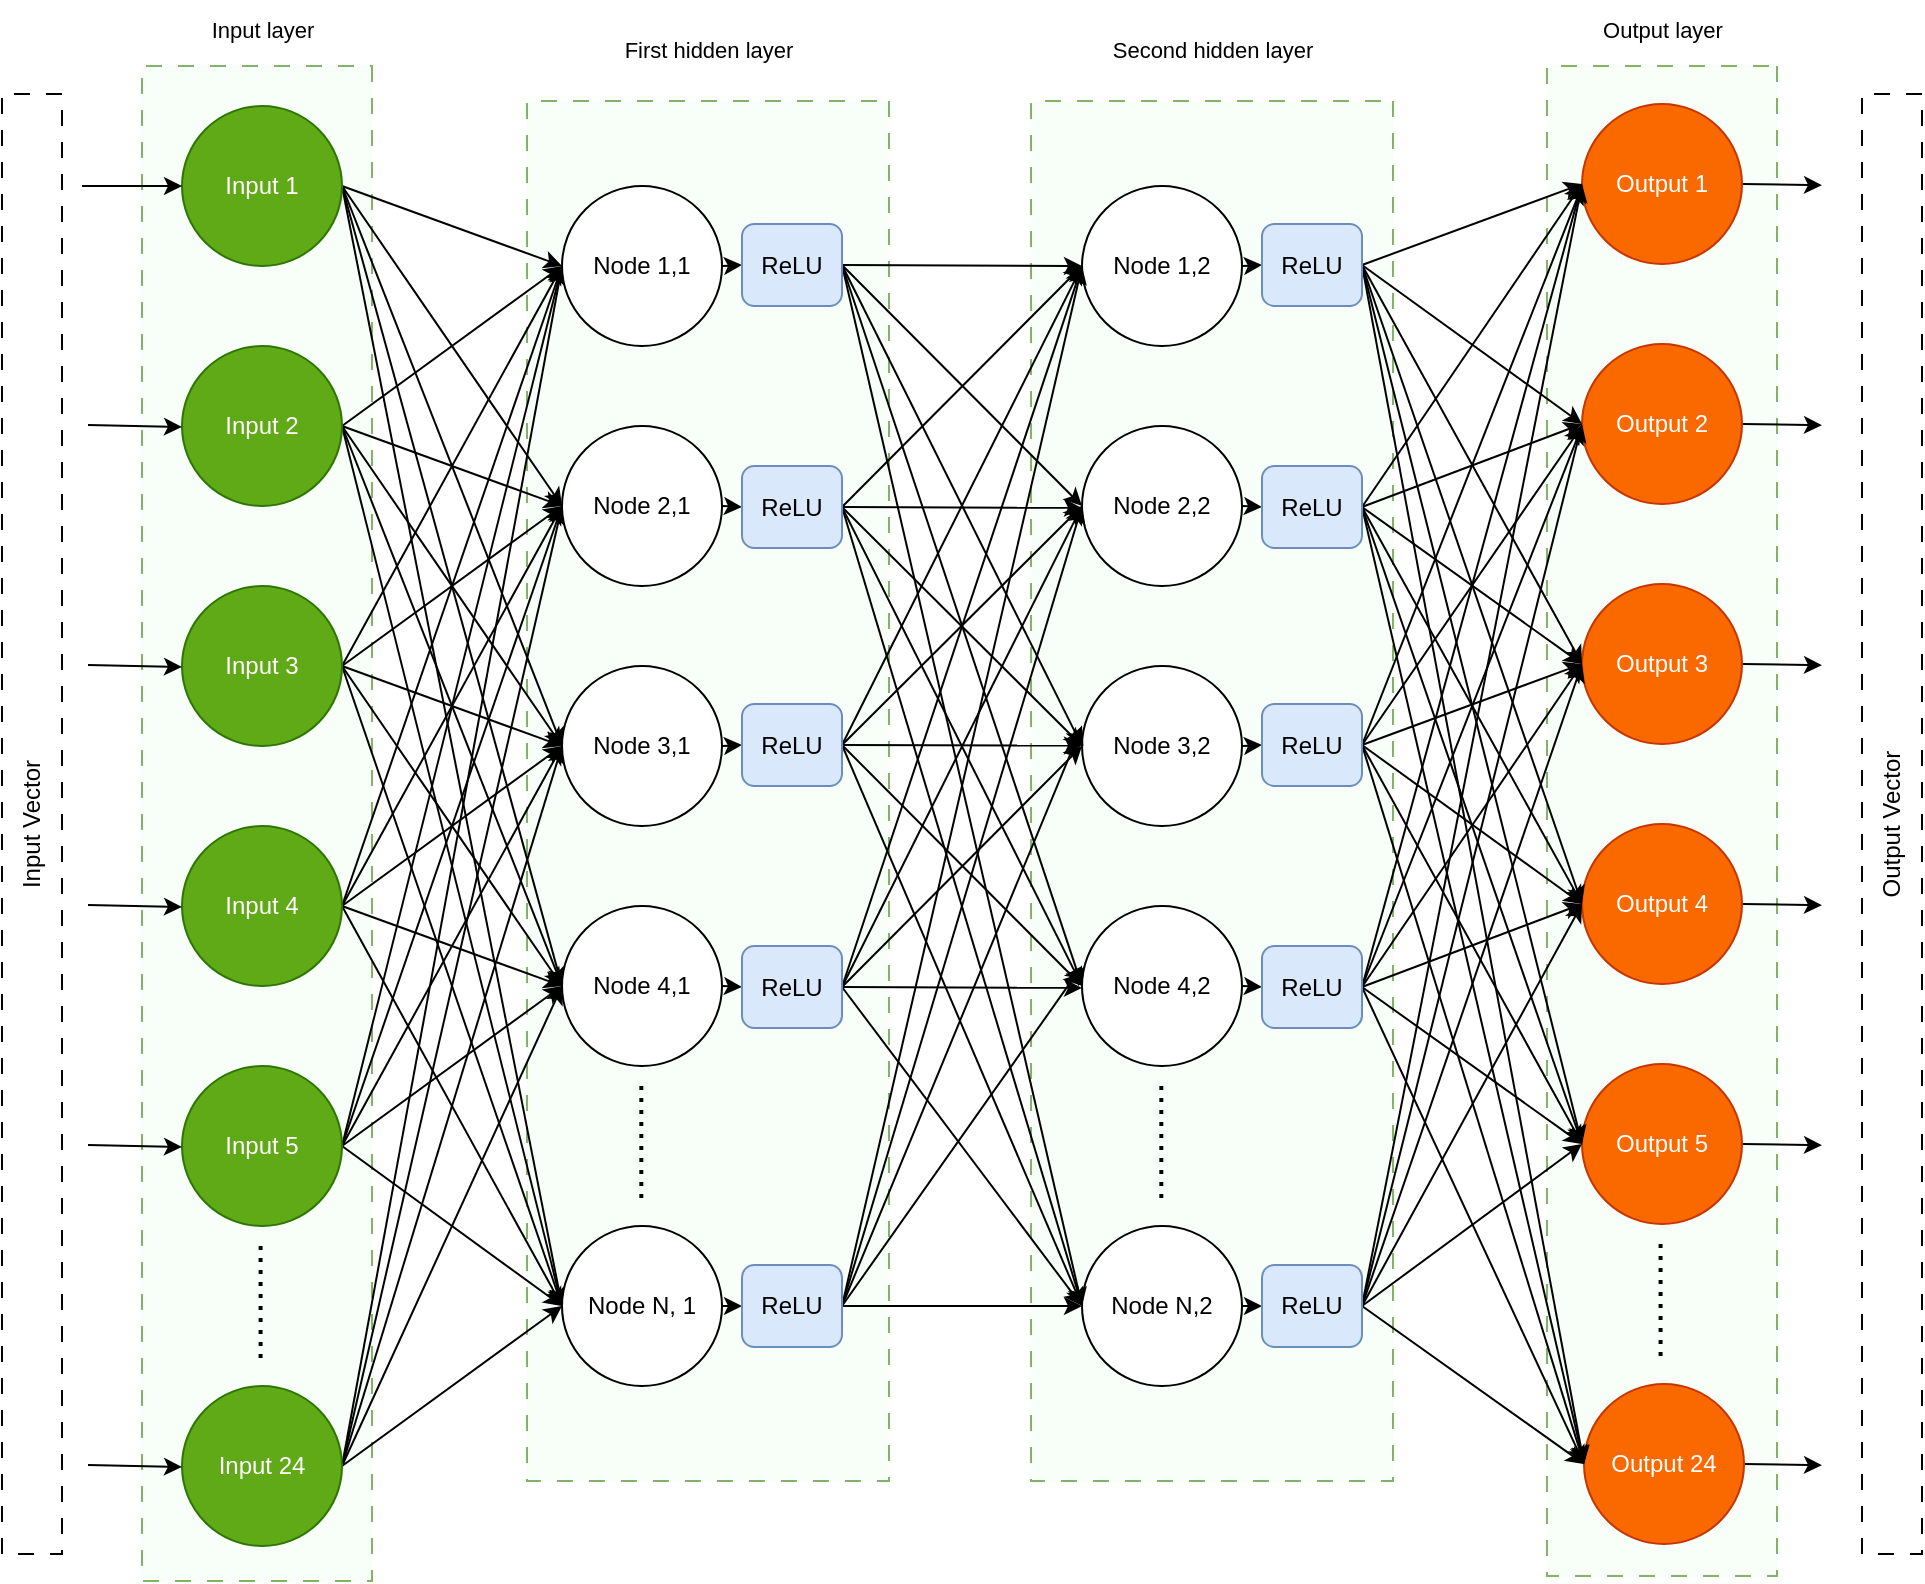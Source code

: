 <mxfile version="21.7.1" type="github">
  <diagram name="Page-1" id="8gMFKK3R2ZeON6QerMfF">
    <mxGraphModel dx="1363" dy="889" grid="1" gridSize="10" guides="1" tooltips="1" connect="1" arrows="1" fold="1" page="1" pageScale="1" pageWidth="1169" pageHeight="827" math="0" shadow="0">
      <root>
        <mxCell id="0" />
        <mxCell id="1" parent="0" />
        <mxCell id="Y37QOwQagnLtJvrXMR6S-9" value="" style="rounded=0;whiteSpace=wrap;html=1;fontFamily=Helvetica;fontSize=11;rotation=90;fillColor=#F7FFF8;strokeColor=#82b366;dashed=1;dashPattern=8 8;" vertex="1" parent="1">
          <mxGeometry x="58" y="323" width="690" height="181" as="geometry" />
        </mxCell>
        <mxCell id="Y37QOwQagnLtJvrXMR6S-3" value="" style="rounded=0;whiteSpace=wrap;html=1;fontFamily=Helvetica;fontSize=11;rotation=90;fillColor=#F7FFF8;strokeColor=#82b366;dashed=1;dashPattern=8 8;" vertex="1" parent="1">
          <mxGeometry x="310" y="323" width="690" height="181" as="geometry" />
        </mxCell>
        <mxCell id="Y37QOwQagnLtJvrXMR6S-4" value="" style="rounded=0;whiteSpace=wrap;html=1;fontFamily=Helvetica;fontSize=11;rotation=90;fillColor=#F7FFF8;strokeColor=#82b366;dashed=1;dashPattern=8 8;" vertex="1" parent="1">
          <mxGeometry x="502.5" y="371" width="755" height="115" as="geometry" />
        </mxCell>
        <mxCell id="Y37QOwQagnLtJvrXMR6S-1" value="" style="rounded=0;whiteSpace=wrap;html=1;fontFamily=Helvetica;fontSize=11;rotation=90;fillColor=#F7FFF8;strokeColor=#82b366;dashed=1;dashPattern=8 8;" vertex="1" parent="1">
          <mxGeometry x="-201.25" y="372.25" width="757.5" height="115" as="geometry" />
        </mxCell>
        <mxCell id="MKaenRL1xMwM7ThxQxj5-61" style="rounded=0;orthogonalLoop=1;jettySize=auto;html=1;exitX=1;exitY=0.5;exitDx=0;exitDy=0;entryX=0;entryY=0.5;entryDx=0;entryDy=0;" parent="1" source="MKaenRL1xMwM7ThxQxj5-1" target="MKaenRL1xMwM7ThxQxj5-19" edge="1">
          <mxGeometry relative="1" as="geometry" />
        </mxCell>
        <mxCell id="MKaenRL1xMwM7ThxQxj5-63" style="rounded=0;orthogonalLoop=1;jettySize=auto;html=1;exitX=1;exitY=0.5;exitDx=0;exitDy=0;entryX=0;entryY=0.5;entryDx=0;entryDy=0;" parent="1" source="MKaenRL1xMwM7ThxQxj5-1" target="MKaenRL1xMwM7ThxQxj5-20" edge="1">
          <mxGeometry relative="1" as="geometry" />
        </mxCell>
        <mxCell id="MKaenRL1xMwM7ThxQxj5-64" style="rounded=0;orthogonalLoop=1;jettySize=auto;html=1;exitX=1;exitY=0.5;exitDx=0;exitDy=0;entryX=0;entryY=0.5;entryDx=0;entryDy=0;" parent="1" source="MKaenRL1xMwM7ThxQxj5-1" target="MKaenRL1xMwM7ThxQxj5-21" edge="1">
          <mxGeometry relative="1" as="geometry" />
        </mxCell>
        <mxCell id="MKaenRL1xMwM7ThxQxj5-65" style="edgeStyle=none;shape=connector;rounded=0;orthogonalLoop=1;jettySize=auto;html=1;exitX=1;exitY=0.5;exitDx=0;exitDy=0;entryX=0;entryY=0.5;entryDx=0;entryDy=0;labelBackgroundColor=default;strokeColor=default;fontFamily=Helvetica;fontSize=11;fontColor=default;endArrow=classic;" parent="1" source="MKaenRL1xMwM7ThxQxj5-1" target="MKaenRL1xMwM7ThxQxj5-22" edge="1">
          <mxGeometry relative="1" as="geometry" />
        </mxCell>
        <mxCell id="MKaenRL1xMwM7ThxQxj5-66" style="edgeStyle=none;shape=connector;rounded=0;orthogonalLoop=1;jettySize=auto;html=1;exitX=1;exitY=0.5;exitDx=0;exitDy=0;entryX=0;entryY=0.5;entryDx=0;entryDy=0;labelBackgroundColor=default;strokeColor=default;fontFamily=Helvetica;fontSize=11;fontColor=default;endArrow=classic;" parent="1" source="MKaenRL1xMwM7ThxQxj5-1" target="MKaenRL1xMwM7ThxQxj5-23" edge="1">
          <mxGeometry relative="1" as="geometry" />
        </mxCell>
        <mxCell id="MKaenRL1xMwM7ThxQxj5-1" value="Input 1" style="ellipse;whiteSpace=wrap;html=1;aspect=fixed;fillColor=#60a917;strokeColor=#2D7600;fontColor=#ffffff;" parent="1" vertex="1">
          <mxGeometry x="140" y="71" width="80" height="80" as="geometry" />
        </mxCell>
        <mxCell id="MKaenRL1xMwM7ThxQxj5-67" style="edgeStyle=none;shape=connector;rounded=0;orthogonalLoop=1;jettySize=auto;html=1;exitX=1;exitY=0.5;exitDx=0;exitDy=0;entryX=0;entryY=0.5;entryDx=0;entryDy=0;labelBackgroundColor=default;strokeColor=default;fontFamily=Helvetica;fontSize=11;fontColor=default;endArrow=classic;" parent="1" source="MKaenRL1xMwM7ThxQxj5-2" target="MKaenRL1xMwM7ThxQxj5-19" edge="1">
          <mxGeometry relative="1" as="geometry" />
        </mxCell>
        <mxCell id="MKaenRL1xMwM7ThxQxj5-68" style="edgeStyle=none;shape=connector;rounded=0;orthogonalLoop=1;jettySize=auto;html=1;exitX=1;exitY=0.5;exitDx=0;exitDy=0;entryX=0;entryY=0.5;entryDx=0;entryDy=0;labelBackgroundColor=default;strokeColor=default;fontFamily=Helvetica;fontSize=11;fontColor=default;endArrow=classic;" parent="1" source="MKaenRL1xMwM7ThxQxj5-2" target="MKaenRL1xMwM7ThxQxj5-20" edge="1">
          <mxGeometry relative="1" as="geometry" />
        </mxCell>
        <mxCell id="MKaenRL1xMwM7ThxQxj5-69" style="edgeStyle=none;shape=connector;rounded=0;orthogonalLoop=1;jettySize=auto;html=1;exitX=1;exitY=0.5;exitDx=0;exitDy=0;entryX=0;entryY=0.5;entryDx=0;entryDy=0;labelBackgroundColor=default;strokeColor=default;fontFamily=Helvetica;fontSize=11;fontColor=default;endArrow=classic;" parent="1" source="MKaenRL1xMwM7ThxQxj5-2" target="MKaenRL1xMwM7ThxQxj5-21" edge="1">
          <mxGeometry relative="1" as="geometry" />
        </mxCell>
        <mxCell id="MKaenRL1xMwM7ThxQxj5-70" style="edgeStyle=none;shape=connector;rounded=0;orthogonalLoop=1;jettySize=auto;html=1;exitX=1;exitY=0.5;exitDx=0;exitDy=0;entryX=0;entryY=0.5;entryDx=0;entryDy=0;labelBackgroundColor=default;strokeColor=default;fontFamily=Helvetica;fontSize=11;fontColor=default;endArrow=classic;" parent="1" source="MKaenRL1xMwM7ThxQxj5-2" target="MKaenRL1xMwM7ThxQxj5-22" edge="1">
          <mxGeometry relative="1" as="geometry" />
        </mxCell>
        <mxCell id="MKaenRL1xMwM7ThxQxj5-71" style="edgeStyle=none;shape=connector;rounded=0;orthogonalLoop=1;jettySize=auto;html=1;exitX=1;exitY=0.5;exitDx=0;exitDy=0;entryX=0;entryY=0.5;entryDx=0;entryDy=0;labelBackgroundColor=default;strokeColor=default;fontFamily=Helvetica;fontSize=11;fontColor=default;endArrow=classic;" parent="1" source="MKaenRL1xMwM7ThxQxj5-2" target="MKaenRL1xMwM7ThxQxj5-23" edge="1">
          <mxGeometry relative="1" as="geometry" />
        </mxCell>
        <mxCell id="MKaenRL1xMwM7ThxQxj5-2" value="Input 2" style="ellipse;whiteSpace=wrap;html=1;aspect=fixed;fillColor=#60a917;strokeColor=#2D7600;fontColor=#ffffff;" parent="1" vertex="1">
          <mxGeometry x="140" y="191" width="80" height="80" as="geometry" />
        </mxCell>
        <mxCell id="MKaenRL1xMwM7ThxQxj5-8" style="edgeStyle=orthogonalEdgeStyle;rounded=0;orthogonalLoop=1;jettySize=auto;html=1;endArrow=none;endFill=0;dashed=1;targetPerimeterSpacing=-7;sourcePerimeterSpacing=4;strokeWidth=2;dashPattern=1 2;" parent="1" edge="1">
          <mxGeometry relative="1" as="geometry">
            <mxPoint x="179.29" y="641" as="sourcePoint" />
            <mxPoint x="179.29" y="701" as="targetPoint" />
          </mxGeometry>
        </mxCell>
        <mxCell id="MKaenRL1xMwM7ThxQxj5-72" style="edgeStyle=none;shape=connector;rounded=0;orthogonalLoop=1;jettySize=auto;html=1;exitX=1;exitY=0.5;exitDx=0;exitDy=0;labelBackgroundColor=default;strokeColor=default;fontFamily=Helvetica;fontSize=11;fontColor=default;endArrow=classic;" parent="1" source="MKaenRL1xMwM7ThxQxj5-3" edge="1">
          <mxGeometry relative="1" as="geometry">
            <mxPoint x="330" y="151.0" as="targetPoint" />
          </mxGeometry>
        </mxCell>
        <mxCell id="MKaenRL1xMwM7ThxQxj5-74" style="edgeStyle=none;shape=connector;rounded=0;orthogonalLoop=1;jettySize=auto;html=1;exitX=1;exitY=0.5;exitDx=0;exitDy=0;labelBackgroundColor=default;strokeColor=default;fontFamily=Helvetica;fontSize=11;fontColor=default;endArrow=classic;" parent="1" source="MKaenRL1xMwM7ThxQxj5-3" edge="1">
          <mxGeometry relative="1" as="geometry">
            <mxPoint x="330" y="271" as="targetPoint" />
          </mxGeometry>
        </mxCell>
        <mxCell id="MKaenRL1xMwM7ThxQxj5-75" style="edgeStyle=none;shape=connector;rounded=0;orthogonalLoop=1;jettySize=auto;html=1;exitX=1;exitY=0.5;exitDx=0;exitDy=0;labelBackgroundColor=default;strokeColor=default;fontFamily=Helvetica;fontSize=11;fontColor=default;endArrow=classic;" parent="1" source="MKaenRL1xMwM7ThxQxj5-3" edge="1">
          <mxGeometry relative="1" as="geometry">
            <mxPoint x="330" y="391" as="targetPoint" />
          </mxGeometry>
        </mxCell>
        <mxCell id="MKaenRL1xMwM7ThxQxj5-76" style="edgeStyle=none;shape=connector;rounded=0;orthogonalLoop=1;jettySize=auto;html=1;exitX=1;exitY=0.5;exitDx=0;exitDy=0;entryX=0;entryY=0.5;entryDx=0;entryDy=0;labelBackgroundColor=default;strokeColor=default;fontFamily=Helvetica;fontSize=11;fontColor=default;endArrow=classic;" parent="1" source="MKaenRL1xMwM7ThxQxj5-3" target="MKaenRL1xMwM7ThxQxj5-22" edge="1">
          <mxGeometry relative="1" as="geometry" />
        </mxCell>
        <mxCell id="MKaenRL1xMwM7ThxQxj5-77" style="edgeStyle=none;shape=connector;rounded=0;orthogonalLoop=1;jettySize=auto;html=1;exitX=1;exitY=0.5;exitDx=0;exitDy=0;entryX=0;entryY=0.5;entryDx=0;entryDy=0;labelBackgroundColor=default;strokeColor=default;fontFamily=Helvetica;fontSize=11;fontColor=default;endArrow=classic;" parent="1" source="MKaenRL1xMwM7ThxQxj5-3" target="MKaenRL1xMwM7ThxQxj5-23" edge="1">
          <mxGeometry relative="1" as="geometry" />
        </mxCell>
        <mxCell id="MKaenRL1xMwM7ThxQxj5-3" value="Input 3" style="ellipse;whiteSpace=wrap;html=1;aspect=fixed;fillColor=#60a917;strokeColor=#2D7600;fontColor=#ffffff;" parent="1" vertex="1">
          <mxGeometry x="140" y="311" width="80" height="80" as="geometry" />
        </mxCell>
        <mxCell id="MKaenRL1xMwM7ThxQxj5-89" style="edgeStyle=none;shape=connector;rounded=0;orthogonalLoop=1;jettySize=auto;html=1;exitX=1;exitY=0.5;exitDx=0;exitDy=0;entryX=0;entryY=0.5;entryDx=0;entryDy=0;labelBackgroundColor=default;strokeColor=default;fontFamily=Helvetica;fontSize=11;fontColor=default;endArrow=classic;" parent="1" source="MKaenRL1xMwM7ThxQxj5-7" target="MKaenRL1xMwM7ThxQxj5-19" edge="1">
          <mxGeometry relative="1" as="geometry" />
        </mxCell>
        <mxCell id="MKaenRL1xMwM7ThxQxj5-90" style="edgeStyle=none;shape=connector;rounded=0;orthogonalLoop=1;jettySize=auto;html=1;exitX=1;exitY=0.5;exitDx=0;exitDy=0;entryX=0;entryY=0.5;entryDx=0;entryDy=0;labelBackgroundColor=default;strokeColor=default;fontFamily=Helvetica;fontSize=11;fontColor=default;endArrow=classic;" parent="1" source="MKaenRL1xMwM7ThxQxj5-7" target="MKaenRL1xMwM7ThxQxj5-20" edge="1">
          <mxGeometry relative="1" as="geometry" />
        </mxCell>
        <mxCell id="MKaenRL1xMwM7ThxQxj5-91" style="edgeStyle=none;shape=connector;rounded=0;orthogonalLoop=1;jettySize=auto;html=1;exitX=1;exitY=0.5;exitDx=0;exitDy=0;entryX=0;entryY=0.5;entryDx=0;entryDy=0;labelBackgroundColor=default;strokeColor=default;fontFamily=Helvetica;fontSize=11;fontColor=default;endArrow=classic;" parent="1" source="MKaenRL1xMwM7ThxQxj5-7" target="MKaenRL1xMwM7ThxQxj5-21" edge="1">
          <mxGeometry relative="1" as="geometry" />
        </mxCell>
        <mxCell id="MKaenRL1xMwM7ThxQxj5-92" style="edgeStyle=none;shape=connector;rounded=0;orthogonalLoop=1;jettySize=auto;html=1;exitX=1;exitY=0.5;exitDx=0;exitDy=0;entryX=0;entryY=0.5;entryDx=0;entryDy=0;labelBackgroundColor=default;strokeColor=default;fontFamily=Helvetica;fontSize=11;fontColor=default;endArrow=classic;" parent="1" source="MKaenRL1xMwM7ThxQxj5-7" target="MKaenRL1xMwM7ThxQxj5-22" edge="1">
          <mxGeometry relative="1" as="geometry" />
        </mxCell>
        <mxCell id="MKaenRL1xMwM7ThxQxj5-93" style="edgeStyle=none;shape=connector;rounded=0;orthogonalLoop=1;jettySize=auto;html=1;exitX=1;exitY=0.5;exitDx=0;exitDy=0;entryX=0;entryY=0.5;entryDx=0;entryDy=0;labelBackgroundColor=default;strokeColor=default;fontFamily=Helvetica;fontSize=11;fontColor=default;endArrow=classic;" parent="1" source="MKaenRL1xMwM7ThxQxj5-7" target="MKaenRL1xMwM7ThxQxj5-23" edge="1">
          <mxGeometry relative="1" as="geometry" />
        </mxCell>
        <mxCell id="MKaenRL1xMwM7ThxQxj5-7" value="Input 24" style="ellipse;whiteSpace=wrap;html=1;aspect=fixed;fillColor=#60a917;strokeColor=#2D7600;fontColor=#ffffff;" parent="1" vertex="1">
          <mxGeometry x="140" y="711" width="80" height="80" as="geometry" />
        </mxCell>
        <mxCell id="MKaenRL1xMwM7ThxQxj5-78" style="edgeStyle=none;shape=connector;rounded=0;orthogonalLoop=1;jettySize=auto;html=1;exitX=1;exitY=0.5;exitDx=0;exitDy=0;entryX=0;entryY=0.5;entryDx=0;entryDy=0;labelBackgroundColor=default;strokeColor=default;fontFamily=Helvetica;fontSize=11;fontColor=default;endArrow=classic;" parent="1" source="MKaenRL1xMwM7ThxQxj5-10" target="MKaenRL1xMwM7ThxQxj5-19" edge="1">
          <mxGeometry relative="1" as="geometry" />
        </mxCell>
        <mxCell id="MKaenRL1xMwM7ThxQxj5-79" style="edgeStyle=none;shape=connector;rounded=0;orthogonalLoop=1;jettySize=auto;html=1;exitX=1;exitY=0.5;exitDx=0;exitDy=0;entryX=0;entryY=0.5;entryDx=0;entryDy=0;labelBackgroundColor=default;strokeColor=default;fontFamily=Helvetica;fontSize=11;fontColor=default;endArrow=classic;" parent="1" source="MKaenRL1xMwM7ThxQxj5-10" target="MKaenRL1xMwM7ThxQxj5-20" edge="1">
          <mxGeometry relative="1" as="geometry" />
        </mxCell>
        <mxCell id="MKaenRL1xMwM7ThxQxj5-80" style="edgeStyle=none;shape=connector;rounded=0;orthogonalLoop=1;jettySize=auto;html=1;exitX=1;exitY=0.5;exitDx=0;exitDy=0;entryX=0;entryY=0.5;entryDx=0;entryDy=0;labelBackgroundColor=default;strokeColor=default;fontFamily=Helvetica;fontSize=11;fontColor=default;endArrow=classic;" parent="1" source="MKaenRL1xMwM7ThxQxj5-10" target="MKaenRL1xMwM7ThxQxj5-21" edge="1">
          <mxGeometry relative="1" as="geometry" />
        </mxCell>
        <mxCell id="MKaenRL1xMwM7ThxQxj5-81" style="edgeStyle=none;shape=connector;rounded=0;orthogonalLoop=1;jettySize=auto;html=1;exitX=1;exitY=0.5;exitDx=0;exitDy=0;entryX=0;entryY=0.5;entryDx=0;entryDy=0;labelBackgroundColor=default;strokeColor=default;fontFamily=Helvetica;fontSize=11;fontColor=default;endArrow=classic;" parent="1" source="MKaenRL1xMwM7ThxQxj5-10" target="MKaenRL1xMwM7ThxQxj5-22" edge="1">
          <mxGeometry relative="1" as="geometry" />
        </mxCell>
        <mxCell id="MKaenRL1xMwM7ThxQxj5-83" style="edgeStyle=none;shape=connector;rounded=0;orthogonalLoop=1;jettySize=auto;html=1;exitX=1;exitY=0.5;exitDx=0;exitDy=0;entryX=0;entryY=0.5;entryDx=0;entryDy=0;labelBackgroundColor=default;strokeColor=default;fontFamily=Helvetica;fontSize=11;fontColor=default;endArrow=classic;" parent="1" source="MKaenRL1xMwM7ThxQxj5-10" target="MKaenRL1xMwM7ThxQxj5-23" edge="1">
          <mxGeometry relative="1" as="geometry" />
        </mxCell>
        <mxCell id="MKaenRL1xMwM7ThxQxj5-10" value="Input 4" style="ellipse;whiteSpace=wrap;html=1;aspect=fixed;fillColor=#60a917;strokeColor=#2D7600;fontColor=#ffffff;" parent="1" vertex="1">
          <mxGeometry x="140" y="431" width="80" height="80" as="geometry" />
        </mxCell>
        <mxCell id="MKaenRL1xMwM7ThxQxj5-84" style="edgeStyle=none;shape=connector;rounded=0;orthogonalLoop=1;jettySize=auto;html=1;exitX=1;exitY=0.5;exitDx=0;exitDy=0;entryX=0;entryY=0.5;entryDx=0;entryDy=0;labelBackgroundColor=default;strokeColor=default;fontFamily=Helvetica;fontSize=11;fontColor=default;endArrow=classic;" parent="1" source="MKaenRL1xMwM7ThxQxj5-11" target="MKaenRL1xMwM7ThxQxj5-19" edge="1">
          <mxGeometry relative="1" as="geometry" />
        </mxCell>
        <mxCell id="MKaenRL1xMwM7ThxQxj5-85" style="edgeStyle=none;shape=connector;rounded=0;orthogonalLoop=1;jettySize=auto;html=1;exitX=1;exitY=0.5;exitDx=0;exitDy=0;entryX=0;entryY=0.5;entryDx=0;entryDy=0;labelBackgroundColor=default;strokeColor=default;fontFamily=Helvetica;fontSize=11;fontColor=default;endArrow=classic;" parent="1" source="MKaenRL1xMwM7ThxQxj5-11" target="MKaenRL1xMwM7ThxQxj5-20" edge="1">
          <mxGeometry relative="1" as="geometry" />
        </mxCell>
        <mxCell id="MKaenRL1xMwM7ThxQxj5-86" style="edgeStyle=none;shape=connector;rounded=0;orthogonalLoop=1;jettySize=auto;html=1;exitX=1;exitY=0.5;exitDx=0;exitDy=0;entryX=0;entryY=0.5;entryDx=0;entryDy=0;labelBackgroundColor=default;strokeColor=default;fontFamily=Helvetica;fontSize=11;fontColor=default;endArrow=classic;" parent="1" source="MKaenRL1xMwM7ThxQxj5-11" target="MKaenRL1xMwM7ThxQxj5-21" edge="1">
          <mxGeometry relative="1" as="geometry" />
        </mxCell>
        <mxCell id="MKaenRL1xMwM7ThxQxj5-87" style="edgeStyle=none;shape=connector;rounded=0;orthogonalLoop=1;jettySize=auto;html=1;exitX=1;exitY=0.5;exitDx=0;exitDy=0;entryX=0;entryY=0.5;entryDx=0;entryDy=0;labelBackgroundColor=default;strokeColor=default;fontFamily=Helvetica;fontSize=11;fontColor=default;endArrow=classic;" parent="1" source="MKaenRL1xMwM7ThxQxj5-11" target="MKaenRL1xMwM7ThxQxj5-22" edge="1">
          <mxGeometry relative="1" as="geometry" />
        </mxCell>
        <mxCell id="MKaenRL1xMwM7ThxQxj5-88" style="edgeStyle=none;shape=connector;rounded=0;orthogonalLoop=1;jettySize=auto;html=1;exitX=1;exitY=0.5;exitDx=0;exitDy=0;entryX=0;entryY=0.5;entryDx=0;entryDy=0;labelBackgroundColor=default;strokeColor=default;fontFamily=Helvetica;fontSize=11;fontColor=default;endArrow=classic;" parent="1" source="MKaenRL1xMwM7ThxQxj5-11" target="MKaenRL1xMwM7ThxQxj5-23" edge="1">
          <mxGeometry relative="1" as="geometry" />
        </mxCell>
        <mxCell id="MKaenRL1xMwM7ThxQxj5-11" value="Input 5" style="ellipse;whiteSpace=wrap;html=1;aspect=fixed;fillColor=#60a917;strokeColor=#2D7600;fontColor=#ffffff;" parent="1" vertex="1">
          <mxGeometry x="140" y="551" width="80" height="80" as="geometry" />
        </mxCell>
        <mxCell id="MKaenRL1xMwM7ThxQxj5-12" value="Input Vector" style="rounded=0;whiteSpace=wrap;html=1;dashed=1;dashPattern=8 8;rotation=-90;" parent="1" vertex="1">
          <mxGeometry x="-300" y="415" width="730" height="30" as="geometry" />
        </mxCell>
        <mxCell id="MKaenRL1xMwM7ThxQxj5-13" value="" style="endArrow=classic;html=1;rounded=0;entryX=0;entryY=0.5;entryDx=0;entryDy=0;" parent="1" target="MKaenRL1xMwM7ThxQxj5-1" edge="1">
          <mxGeometry width="50" height="50" relative="1" as="geometry">
            <mxPoint x="90" y="111" as="sourcePoint" />
            <mxPoint x="330" y="261" as="targetPoint" />
          </mxGeometry>
        </mxCell>
        <mxCell id="MKaenRL1xMwM7ThxQxj5-14" value="" style="endArrow=classic;html=1;rounded=0;entryX=0;entryY=0.5;entryDx=0;entryDy=0;exitX=1.063;exitY=0.054;exitDx=0;exitDy=0;exitPerimeter=0;" parent="1" edge="1">
          <mxGeometry width="50" height="50" relative="1" as="geometry">
            <mxPoint x="93" y="230.5" as="sourcePoint" />
            <mxPoint x="140" y="231.5" as="targetPoint" />
          </mxGeometry>
        </mxCell>
        <mxCell id="MKaenRL1xMwM7ThxQxj5-15" value="" style="endArrow=classic;html=1;rounded=0;entryX=0;entryY=0.5;entryDx=0;entryDy=0;exitX=1.063;exitY=0.054;exitDx=0;exitDy=0;exitPerimeter=0;" parent="1" edge="1">
          <mxGeometry width="50" height="50" relative="1" as="geometry">
            <mxPoint x="93" y="350.5" as="sourcePoint" />
            <mxPoint x="140" y="351.5" as="targetPoint" />
          </mxGeometry>
        </mxCell>
        <mxCell id="MKaenRL1xMwM7ThxQxj5-16" value="" style="endArrow=classic;html=1;rounded=0;entryX=0;entryY=0.5;entryDx=0;entryDy=0;exitX=1.063;exitY=0.054;exitDx=0;exitDy=0;exitPerimeter=0;" parent="1" edge="1">
          <mxGeometry width="50" height="50" relative="1" as="geometry">
            <mxPoint x="93" y="470.5" as="sourcePoint" />
            <mxPoint x="140" y="471.5" as="targetPoint" />
          </mxGeometry>
        </mxCell>
        <mxCell id="MKaenRL1xMwM7ThxQxj5-17" value="" style="endArrow=classic;html=1;rounded=0;entryX=0;entryY=0.5;entryDx=0;entryDy=0;exitX=1.063;exitY=0.054;exitDx=0;exitDy=0;exitPerimeter=0;" parent="1" edge="1">
          <mxGeometry width="50" height="50" relative="1" as="geometry">
            <mxPoint x="93" y="590.5" as="sourcePoint" />
            <mxPoint x="140" y="591.5" as="targetPoint" />
          </mxGeometry>
        </mxCell>
        <mxCell id="MKaenRL1xMwM7ThxQxj5-18" value="" style="endArrow=classic;html=1;rounded=0;entryX=0;entryY=0.5;entryDx=0;entryDy=0;exitX=1.063;exitY=0.054;exitDx=0;exitDy=0;exitPerimeter=0;" parent="1" edge="1">
          <mxGeometry width="50" height="50" relative="1" as="geometry">
            <mxPoint x="93" y="750.5" as="sourcePoint" />
            <mxPoint x="140" y="751.5" as="targetPoint" />
          </mxGeometry>
        </mxCell>
        <mxCell id="MKaenRL1xMwM7ThxQxj5-94" style="edgeStyle=none;shape=connector;rounded=0;orthogonalLoop=1;jettySize=auto;html=1;exitX=1;exitY=0.5;exitDx=0;exitDy=0;entryX=0;entryY=0.5;entryDx=0;entryDy=0;labelBackgroundColor=default;strokeColor=default;fontFamily=Helvetica;fontSize=11;fontColor=default;endArrow=classic;" parent="1" source="MKaenRL1xMwM7ThxQxj5-19" target="MKaenRL1xMwM7ThxQxj5-50" edge="1">
          <mxGeometry relative="1" as="geometry" />
        </mxCell>
        <mxCell id="MKaenRL1xMwM7ThxQxj5-19" value="Node 1,1" style="ellipse;whiteSpace=wrap;html=1;aspect=fixed;" parent="1" vertex="1">
          <mxGeometry x="330" y="111" width="80" height="80" as="geometry" />
        </mxCell>
        <mxCell id="MKaenRL1xMwM7ThxQxj5-95" style="edgeStyle=none;shape=connector;rounded=0;orthogonalLoop=1;jettySize=auto;html=1;exitX=1;exitY=0.5;exitDx=0;exitDy=0;entryX=0;entryY=0.5;entryDx=0;entryDy=0;labelBackgroundColor=default;strokeColor=default;fontFamily=Helvetica;fontSize=11;fontColor=default;endArrow=classic;" parent="1" source="MKaenRL1xMwM7ThxQxj5-20" target="MKaenRL1xMwM7ThxQxj5-51" edge="1">
          <mxGeometry relative="1" as="geometry" />
        </mxCell>
        <mxCell id="MKaenRL1xMwM7ThxQxj5-20" value="Node 2,1" style="ellipse;whiteSpace=wrap;html=1;aspect=fixed;" parent="1" vertex="1">
          <mxGeometry x="330" y="231" width="80" height="80" as="geometry" />
        </mxCell>
        <mxCell id="MKaenRL1xMwM7ThxQxj5-96" style="edgeStyle=none;shape=connector;rounded=0;orthogonalLoop=1;jettySize=auto;html=1;exitX=1;exitY=0.5;exitDx=0;exitDy=0;entryX=0;entryY=0.5;entryDx=0;entryDy=0;labelBackgroundColor=default;strokeColor=default;fontFamily=Helvetica;fontSize=11;fontColor=default;endArrow=classic;" parent="1" source="MKaenRL1xMwM7ThxQxj5-21" target="MKaenRL1xMwM7ThxQxj5-52" edge="1">
          <mxGeometry relative="1" as="geometry" />
        </mxCell>
        <mxCell id="MKaenRL1xMwM7ThxQxj5-21" value="Node 3,1" style="ellipse;whiteSpace=wrap;html=1;aspect=fixed;" parent="1" vertex="1">
          <mxGeometry x="330" y="351" width="80" height="80" as="geometry" />
        </mxCell>
        <mxCell id="MKaenRL1xMwM7ThxQxj5-97" style="edgeStyle=none;shape=connector;rounded=0;orthogonalLoop=1;jettySize=auto;html=1;exitX=1;exitY=0.5;exitDx=0;exitDy=0;entryX=0;entryY=0.5;entryDx=0;entryDy=0;labelBackgroundColor=default;strokeColor=default;fontFamily=Helvetica;fontSize=11;fontColor=default;endArrow=classic;" parent="1" source="MKaenRL1xMwM7ThxQxj5-22" target="MKaenRL1xMwM7ThxQxj5-53" edge="1">
          <mxGeometry relative="1" as="geometry" />
        </mxCell>
        <mxCell id="MKaenRL1xMwM7ThxQxj5-22" value="Node 4,1" style="ellipse;whiteSpace=wrap;html=1;aspect=fixed;" parent="1" vertex="1">
          <mxGeometry x="330" y="471" width="80" height="80" as="geometry" />
        </mxCell>
        <mxCell id="MKaenRL1xMwM7ThxQxj5-98" style="edgeStyle=none;shape=connector;rounded=0;orthogonalLoop=1;jettySize=auto;html=1;exitX=1;exitY=0.5;exitDx=0;exitDy=0;entryX=0;entryY=0.5;entryDx=0;entryDy=0;labelBackgroundColor=default;strokeColor=default;fontFamily=Helvetica;fontSize=11;fontColor=default;endArrow=classic;" parent="1" source="MKaenRL1xMwM7ThxQxj5-23" target="MKaenRL1xMwM7ThxQxj5-54" edge="1">
          <mxGeometry relative="1" as="geometry" />
        </mxCell>
        <mxCell id="MKaenRL1xMwM7ThxQxj5-23" value="Node N, 1" style="ellipse;whiteSpace=wrap;html=1;aspect=fixed;" parent="1" vertex="1">
          <mxGeometry x="330" y="631" width="80" height="80" as="geometry" />
        </mxCell>
        <mxCell id="MKaenRL1xMwM7ThxQxj5-25" style="edgeStyle=orthogonalEdgeStyle;rounded=0;orthogonalLoop=1;jettySize=auto;html=1;endArrow=none;endFill=0;dashed=1;targetPerimeterSpacing=-7;sourcePerimeterSpacing=4;strokeWidth=2;dashPattern=1 2;" parent="1" edge="1">
          <mxGeometry relative="1" as="geometry">
            <mxPoint x="369.66" y="561" as="sourcePoint" />
            <mxPoint x="369.66" y="621" as="targetPoint" />
          </mxGeometry>
        </mxCell>
        <mxCell id="MKaenRL1xMwM7ThxQxj5-124" style="edgeStyle=none;shape=connector;rounded=0;orthogonalLoop=1;jettySize=auto;html=1;exitX=1;exitY=0.5;exitDx=0;exitDy=0;entryX=0;entryY=0.5;entryDx=0;entryDy=0;labelBackgroundColor=default;strokeColor=default;fontFamily=Helvetica;fontSize=11;fontColor=default;endArrow=classic;" parent="1" source="MKaenRL1xMwM7ThxQxj5-31" target="MKaenRL1xMwM7ThxQxj5-56" edge="1">
          <mxGeometry relative="1" as="geometry" />
        </mxCell>
        <mxCell id="MKaenRL1xMwM7ThxQxj5-31" value="Node 1,2" style="ellipse;whiteSpace=wrap;html=1;aspect=fixed;" parent="1" vertex="1">
          <mxGeometry x="590" y="111" width="80" height="80" as="geometry" />
        </mxCell>
        <mxCell id="MKaenRL1xMwM7ThxQxj5-126" style="edgeStyle=none;shape=connector;rounded=0;orthogonalLoop=1;jettySize=auto;html=1;exitX=1;exitY=0.5;exitDx=0;exitDy=0;entryX=0;entryY=0.5;entryDx=0;entryDy=0;labelBackgroundColor=default;strokeColor=default;fontFamily=Helvetica;fontSize=11;fontColor=default;endArrow=classic;" parent="1" source="MKaenRL1xMwM7ThxQxj5-32" target="MKaenRL1xMwM7ThxQxj5-57" edge="1">
          <mxGeometry relative="1" as="geometry" />
        </mxCell>
        <mxCell id="MKaenRL1xMwM7ThxQxj5-32" value="Node 2,2" style="ellipse;whiteSpace=wrap;html=1;aspect=fixed;" parent="1" vertex="1">
          <mxGeometry x="590" y="231" width="80" height="80" as="geometry" />
        </mxCell>
        <mxCell id="MKaenRL1xMwM7ThxQxj5-127" style="edgeStyle=none;shape=connector;rounded=0;orthogonalLoop=1;jettySize=auto;html=1;exitX=1;exitY=0.5;exitDx=0;exitDy=0;entryX=0;entryY=0.5;entryDx=0;entryDy=0;labelBackgroundColor=default;strokeColor=default;fontFamily=Helvetica;fontSize=11;fontColor=default;endArrow=classic;" parent="1" source="MKaenRL1xMwM7ThxQxj5-33" target="MKaenRL1xMwM7ThxQxj5-58" edge="1">
          <mxGeometry relative="1" as="geometry" />
        </mxCell>
        <mxCell id="MKaenRL1xMwM7ThxQxj5-33" value="Node 3,2" style="ellipse;whiteSpace=wrap;html=1;aspect=fixed;" parent="1" vertex="1">
          <mxGeometry x="590" y="351" width="80" height="80" as="geometry" />
        </mxCell>
        <mxCell id="MKaenRL1xMwM7ThxQxj5-128" style="edgeStyle=none;shape=connector;rounded=0;orthogonalLoop=1;jettySize=auto;html=1;exitX=1;exitY=0.5;exitDx=0;exitDy=0;entryX=0;entryY=0.5;entryDx=0;entryDy=0;labelBackgroundColor=default;strokeColor=default;fontFamily=Helvetica;fontSize=11;fontColor=default;endArrow=classic;" parent="1" source="MKaenRL1xMwM7ThxQxj5-34" target="MKaenRL1xMwM7ThxQxj5-59" edge="1">
          <mxGeometry relative="1" as="geometry" />
        </mxCell>
        <mxCell id="MKaenRL1xMwM7ThxQxj5-34" value="Node 4,2" style="ellipse;whiteSpace=wrap;html=1;aspect=fixed;" parent="1" vertex="1">
          <mxGeometry x="590" y="471" width="80" height="80" as="geometry" />
        </mxCell>
        <mxCell id="MKaenRL1xMwM7ThxQxj5-129" style="edgeStyle=none;shape=connector;rounded=0;orthogonalLoop=1;jettySize=auto;html=1;exitX=1;exitY=0.5;exitDx=0;exitDy=0;entryX=0;entryY=0.5;entryDx=0;entryDy=0;labelBackgroundColor=default;strokeColor=default;fontFamily=Helvetica;fontSize=11;fontColor=default;endArrow=classic;" parent="1" source="MKaenRL1xMwM7ThxQxj5-35" target="MKaenRL1xMwM7ThxQxj5-60" edge="1">
          <mxGeometry relative="1" as="geometry" />
        </mxCell>
        <mxCell id="MKaenRL1xMwM7ThxQxj5-35" value="Node N,2" style="ellipse;whiteSpace=wrap;html=1;aspect=fixed;" parent="1" vertex="1">
          <mxGeometry x="590" y="631" width="80" height="80" as="geometry" />
        </mxCell>
        <mxCell id="MKaenRL1xMwM7ThxQxj5-36" style="edgeStyle=orthogonalEdgeStyle;rounded=0;orthogonalLoop=1;jettySize=auto;html=1;endArrow=none;endFill=0;dashed=1;targetPerimeterSpacing=-7;sourcePerimeterSpacing=4;strokeWidth=2;dashPattern=1 2;" parent="1" edge="1">
          <mxGeometry relative="1" as="geometry">
            <mxPoint x="629.66" y="561" as="sourcePoint" />
            <mxPoint x="629.66" y="621" as="targetPoint" />
          </mxGeometry>
        </mxCell>
        <mxCell id="MKaenRL1xMwM7ThxQxj5-162" style="edgeStyle=none;shape=connector;rounded=0;orthogonalLoop=1;jettySize=auto;html=1;exitX=1;exitY=0.5;exitDx=0;exitDy=0;labelBackgroundColor=default;strokeColor=default;fontFamily=Helvetica;fontSize=11;fontColor=default;endArrow=classic;" parent="1" source="MKaenRL1xMwM7ThxQxj5-43" edge="1">
          <mxGeometry relative="1" as="geometry">
            <mxPoint x="960" y="110.571" as="targetPoint" />
          </mxGeometry>
        </mxCell>
        <mxCell id="MKaenRL1xMwM7ThxQxj5-43" value="Output 1" style="ellipse;whiteSpace=wrap;html=1;aspect=fixed;fillColor=#fa6800;fontColor=#FFFFFF;strokeColor=#C73500;" parent="1" vertex="1">
          <mxGeometry x="840" y="70" width="80" height="80" as="geometry" />
        </mxCell>
        <mxCell id="MKaenRL1xMwM7ThxQxj5-163" style="edgeStyle=none;shape=connector;rounded=0;orthogonalLoop=1;jettySize=auto;html=1;exitX=1;exitY=0.5;exitDx=0;exitDy=0;labelBackgroundColor=default;strokeColor=default;fontFamily=Helvetica;fontSize=11;fontColor=default;endArrow=classic;" parent="1" source="MKaenRL1xMwM7ThxQxj5-44" edge="1">
          <mxGeometry relative="1" as="geometry">
            <mxPoint x="960" y="230.571" as="targetPoint" />
          </mxGeometry>
        </mxCell>
        <mxCell id="MKaenRL1xMwM7ThxQxj5-44" value="Output 2" style="ellipse;whiteSpace=wrap;html=1;aspect=fixed;fillColor=#fa6800;fontColor=#FFFFFF;strokeColor=#C73500;" parent="1" vertex="1">
          <mxGeometry x="840" y="190" width="80" height="80" as="geometry" />
        </mxCell>
        <mxCell id="MKaenRL1xMwM7ThxQxj5-45" style="edgeStyle=orthogonalEdgeStyle;rounded=0;orthogonalLoop=1;jettySize=auto;html=1;endArrow=none;endFill=0;dashed=1;targetPerimeterSpacing=-7;sourcePerimeterSpacing=4;strokeWidth=2;dashPattern=1 2;" parent="1" edge="1">
          <mxGeometry relative="1" as="geometry">
            <mxPoint x="879.29" y="640" as="sourcePoint" />
            <mxPoint x="879.29" y="700" as="targetPoint" />
          </mxGeometry>
        </mxCell>
        <mxCell id="MKaenRL1xMwM7ThxQxj5-164" style="edgeStyle=none;shape=connector;rounded=0;orthogonalLoop=1;jettySize=auto;html=1;exitX=1;exitY=0.5;exitDx=0;exitDy=0;labelBackgroundColor=default;strokeColor=default;fontFamily=Helvetica;fontSize=11;fontColor=default;endArrow=classic;" parent="1" source="MKaenRL1xMwM7ThxQxj5-46" edge="1">
          <mxGeometry relative="1" as="geometry">
            <mxPoint x="960" y="350.571" as="targetPoint" />
          </mxGeometry>
        </mxCell>
        <mxCell id="MKaenRL1xMwM7ThxQxj5-46" value="Output 3" style="ellipse;whiteSpace=wrap;html=1;aspect=fixed;fillColor=#fa6800;fontColor=#FFFFFF;strokeColor=#C73500;" parent="1" vertex="1">
          <mxGeometry x="840" y="310" width="80" height="80" as="geometry" />
        </mxCell>
        <mxCell id="MKaenRL1xMwM7ThxQxj5-167" style="edgeStyle=none;shape=connector;rounded=0;orthogonalLoop=1;jettySize=auto;html=1;exitX=1;exitY=0.5;exitDx=0;exitDy=0;labelBackgroundColor=default;strokeColor=default;fontFamily=Helvetica;fontSize=11;fontColor=default;endArrow=classic;" parent="1" source="MKaenRL1xMwM7ThxQxj5-47" edge="1">
          <mxGeometry relative="1" as="geometry">
            <mxPoint x="960" y="750.571" as="targetPoint" />
          </mxGeometry>
        </mxCell>
        <mxCell id="MKaenRL1xMwM7ThxQxj5-47" value="Output 24" style="ellipse;whiteSpace=wrap;html=1;aspect=fixed;fillColor=#fa6800;fontColor=#FFFFFF;strokeColor=#C73500;" parent="1" vertex="1">
          <mxGeometry x="841" y="710" width="80" height="80" as="geometry" />
        </mxCell>
        <mxCell id="MKaenRL1xMwM7ThxQxj5-165" style="edgeStyle=none;shape=connector;rounded=0;orthogonalLoop=1;jettySize=auto;html=1;exitX=1;exitY=0.5;exitDx=0;exitDy=0;labelBackgroundColor=default;strokeColor=default;fontFamily=Helvetica;fontSize=11;fontColor=default;endArrow=classic;" parent="1" source="MKaenRL1xMwM7ThxQxj5-48" edge="1">
          <mxGeometry relative="1" as="geometry">
            <mxPoint x="960" y="470.571" as="targetPoint" />
          </mxGeometry>
        </mxCell>
        <mxCell id="MKaenRL1xMwM7ThxQxj5-48" value="Output 4" style="ellipse;whiteSpace=wrap;html=1;aspect=fixed;fillColor=#fa6800;fontColor=#FFFFFF;strokeColor=#C73500;" parent="1" vertex="1">
          <mxGeometry x="840" y="430" width="80" height="80" as="geometry" />
        </mxCell>
        <mxCell id="MKaenRL1xMwM7ThxQxj5-166" style="edgeStyle=none;shape=connector;rounded=0;orthogonalLoop=1;jettySize=auto;html=1;exitX=1;exitY=0.5;exitDx=0;exitDy=0;labelBackgroundColor=default;strokeColor=default;fontFamily=Helvetica;fontSize=11;fontColor=default;endArrow=classic;" parent="1" source="MKaenRL1xMwM7ThxQxj5-49" edge="1">
          <mxGeometry relative="1" as="geometry">
            <mxPoint x="960" y="590.571" as="targetPoint" />
          </mxGeometry>
        </mxCell>
        <mxCell id="MKaenRL1xMwM7ThxQxj5-49" value="Output 5" style="ellipse;whiteSpace=wrap;html=1;aspect=fixed;fillColor=#fa6800;fontColor=#FFFFFF;strokeColor=#C73500;" parent="1" vertex="1">
          <mxGeometry x="840" y="550" width="80" height="80" as="geometry" />
        </mxCell>
        <mxCell id="MKaenRL1xMwM7ThxQxj5-99" style="edgeStyle=none;shape=connector;rounded=0;orthogonalLoop=1;jettySize=auto;html=1;exitX=1;exitY=0.5;exitDx=0;exitDy=0;entryX=0;entryY=0.5;entryDx=0;entryDy=0;labelBackgroundColor=default;strokeColor=default;fontFamily=Helvetica;fontSize=11;fontColor=default;endArrow=classic;" parent="1" source="MKaenRL1xMwM7ThxQxj5-50" target="MKaenRL1xMwM7ThxQxj5-31" edge="1">
          <mxGeometry relative="1" as="geometry" />
        </mxCell>
        <mxCell id="MKaenRL1xMwM7ThxQxj5-100" style="edgeStyle=none;shape=connector;rounded=0;orthogonalLoop=1;jettySize=auto;html=1;exitX=1;exitY=0.5;exitDx=0;exitDy=0;entryX=0;entryY=0.5;entryDx=0;entryDy=0;labelBackgroundColor=default;strokeColor=default;fontFamily=Helvetica;fontSize=11;fontColor=default;endArrow=classic;" parent="1" source="MKaenRL1xMwM7ThxQxj5-50" target="MKaenRL1xMwM7ThxQxj5-32" edge="1">
          <mxGeometry relative="1" as="geometry" />
        </mxCell>
        <mxCell id="MKaenRL1xMwM7ThxQxj5-101" style="edgeStyle=none;shape=connector;rounded=0;orthogonalLoop=1;jettySize=auto;html=1;exitX=1;exitY=0.5;exitDx=0;exitDy=0;entryX=0;entryY=0.5;entryDx=0;entryDy=0;labelBackgroundColor=default;strokeColor=default;fontFamily=Helvetica;fontSize=11;fontColor=default;endArrow=classic;" parent="1" source="MKaenRL1xMwM7ThxQxj5-50" target="MKaenRL1xMwM7ThxQxj5-33" edge="1">
          <mxGeometry relative="1" as="geometry" />
        </mxCell>
        <mxCell id="MKaenRL1xMwM7ThxQxj5-102" style="edgeStyle=none;shape=connector;rounded=0;orthogonalLoop=1;jettySize=auto;html=1;exitX=1;exitY=0.5;exitDx=0;exitDy=0;entryX=0;entryY=0.5;entryDx=0;entryDy=0;labelBackgroundColor=default;strokeColor=default;fontFamily=Helvetica;fontSize=11;fontColor=default;endArrow=classic;" parent="1" source="MKaenRL1xMwM7ThxQxj5-50" target="MKaenRL1xMwM7ThxQxj5-34" edge="1">
          <mxGeometry relative="1" as="geometry" />
        </mxCell>
        <mxCell id="MKaenRL1xMwM7ThxQxj5-103" style="edgeStyle=none;shape=connector;rounded=0;orthogonalLoop=1;jettySize=auto;html=1;exitX=1;exitY=0.5;exitDx=0;exitDy=0;entryX=0;entryY=0.5;entryDx=0;entryDy=0;labelBackgroundColor=default;strokeColor=default;fontFamily=Helvetica;fontSize=11;fontColor=default;endArrow=classic;" parent="1" source="MKaenRL1xMwM7ThxQxj5-50" target="MKaenRL1xMwM7ThxQxj5-35" edge="1">
          <mxGeometry relative="1" as="geometry" />
        </mxCell>
        <mxCell id="MKaenRL1xMwM7ThxQxj5-50" value="ReLU" style="rounded=1;whiteSpace=wrap;html=1;fillColor=#dae8fc;strokeColor=#6c8ebf;" parent="1" vertex="1">
          <mxGeometry x="420" y="130" width="50" height="41" as="geometry" />
        </mxCell>
        <mxCell id="MKaenRL1xMwM7ThxQxj5-104" style="edgeStyle=none;shape=connector;rounded=0;orthogonalLoop=1;jettySize=auto;html=1;exitX=1;exitY=0.5;exitDx=0;exitDy=0;entryX=0;entryY=0.5;entryDx=0;entryDy=0;labelBackgroundColor=default;strokeColor=default;fontFamily=Helvetica;fontSize=11;fontColor=default;endArrow=classic;" parent="1" source="MKaenRL1xMwM7ThxQxj5-51" target="MKaenRL1xMwM7ThxQxj5-31" edge="1">
          <mxGeometry relative="1" as="geometry" />
        </mxCell>
        <mxCell id="MKaenRL1xMwM7ThxQxj5-105" style="edgeStyle=none;shape=connector;rounded=0;orthogonalLoop=1;jettySize=auto;html=1;exitX=1;exitY=0.5;exitDx=0;exitDy=0;labelBackgroundColor=default;strokeColor=default;fontFamily=Helvetica;fontSize=11;fontColor=default;endArrow=classic;" parent="1" source="MKaenRL1xMwM7ThxQxj5-51" edge="1">
          <mxGeometry relative="1" as="geometry">
            <mxPoint x="590" y="271.941" as="targetPoint" />
          </mxGeometry>
        </mxCell>
        <mxCell id="MKaenRL1xMwM7ThxQxj5-106" style="edgeStyle=none;shape=connector;rounded=0;orthogonalLoop=1;jettySize=auto;html=1;exitX=1;exitY=0.5;exitDx=0;exitDy=0;entryX=0;entryY=0.5;entryDx=0;entryDy=0;labelBackgroundColor=default;strokeColor=default;fontFamily=Helvetica;fontSize=11;fontColor=default;endArrow=classic;" parent="1" source="MKaenRL1xMwM7ThxQxj5-51" target="MKaenRL1xMwM7ThxQxj5-33" edge="1">
          <mxGeometry relative="1" as="geometry" />
        </mxCell>
        <mxCell id="MKaenRL1xMwM7ThxQxj5-107" style="edgeStyle=none;shape=connector;rounded=0;orthogonalLoop=1;jettySize=auto;html=1;exitX=1;exitY=0.5;exitDx=0;exitDy=0;entryX=0;entryY=0.5;entryDx=0;entryDy=0;labelBackgroundColor=default;strokeColor=default;fontFamily=Helvetica;fontSize=11;fontColor=default;endArrow=classic;" parent="1" source="MKaenRL1xMwM7ThxQxj5-51" target="MKaenRL1xMwM7ThxQxj5-34" edge="1">
          <mxGeometry relative="1" as="geometry" />
        </mxCell>
        <mxCell id="MKaenRL1xMwM7ThxQxj5-108" style="edgeStyle=none;shape=connector;rounded=0;orthogonalLoop=1;jettySize=auto;html=1;exitX=1;exitY=0.5;exitDx=0;exitDy=0;entryX=0;entryY=0.5;entryDx=0;entryDy=0;labelBackgroundColor=default;strokeColor=default;fontFamily=Helvetica;fontSize=11;fontColor=default;endArrow=classic;" parent="1" source="MKaenRL1xMwM7ThxQxj5-51" target="MKaenRL1xMwM7ThxQxj5-35" edge="1">
          <mxGeometry relative="1" as="geometry" />
        </mxCell>
        <mxCell id="MKaenRL1xMwM7ThxQxj5-51" value="ReLU" style="rounded=1;whiteSpace=wrap;html=1;fillColor=#dae8fc;strokeColor=#6c8ebf;" parent="1" vertex="1">
          <mxGeometry x="420" y="251" width="50" height="41" as="geometry" />
        </mxCell>
        <mxCell id="MKaenRL1xMwM7ThxQxj5-109" style="edgeStyle=none;shape=connector;rounded=0;orthogonalLoop=1;jettySize=auto;html=1;exitX=1;exitY=0.5;exitDx=0;exitDy=0;entryX=0;entryY=0.5;entryDx=0;entryDy=0;labelBackgroundColor=default;strokeColor=default;fontFamily=Helvetica;fontSize=11;fontColor=default;endArrow=classic;" parent="1" source="MKaenRL1xMwM7ThxQxj5-52" target="MKaenRL1xMwM7ThxQxj5-31" edge="1">
          <mxGeometry relative="1" as="geometry" />
        </mxCell>
        <mxCell id="MKaenRL1xMwM7ThxQxj5-110" style="edgeStyle=none;shape=connector;rounded=0;orthogonalLoop=1;jettySize=auto;html=1;exitX=1;exitY=0.5;exitDx=0;exitDy=0;entryX=0;entryY=0.5;entryDx=0;entryDy=0;labelBackgroundColor=default;strokeColor=default;fontFamily=Helvetica;fontSize=11;fontColor=default;endArrow=classic;" parent="1" source="MKaenRL1xMwM7ThxQxj5-52" target="MKaenRL1xMwM7ThxQxj5-32" edge="1">
          <mxGeometry relative="1" as="geometry" />
        </mxCell>
        <mxCell id="MKaenRL1xMwM7ThxQxj5-111" style="edgeStyle=none;shape=connector;rounded=0;orthogonalLoop=1;jettySize=auto;html=1;exitX=1;exitY=0.5;exitDx=0;exitDy=0;labelBackgroundColor=default;strokeColor=default;fontFamily=Helvetica;fontSize=11;fontColor=default;endArrow=classic;" parent="1" source="MKaenRL1xMwM7ThxQxj5-52" edge="1">
          <mxGeometry relative="1" as="geometry">
            <mxPoint x="590" y="390.765" as="targetPoint" />
          </mxGeometry>
        </mxCell>
        <mxCell id="MKaenRL1xMwM7ThxQxj5-112" style="edgeStyle=none;shape=connector;rounded=0;orthogonalLoop=1;jettySize=auto;html=1;exitX=1;exitY=0.5;exitDx=0;exitDy=0;entryX=0;entryY=0.5;entryDx=0;entryDy=0;labelBackgroundColor=default;strokeColor=default;fontFamily=Helvetica;fontSize=11;fontColor=default;endArrow=classic;" parent="1" source="MKaenRL1xMwM7ThxQxj5-52" target="MKaenRL1xMwM7ThxQxj5-34" edge="1">
          <mxGeometry relative="1" as="geometry" />
        </mxCell>
        <mxCell id="MKaenRL1xMwM7ThxQxj5-113" style="edgeStyle=none;shape=connector;rounded=0;orthogonalLoop=1;jettySize=auto;html=1;exitX=1;exitY=0.5;exitDx=0;exitDy=0;entryX=0;entryY=0.5;entryDx=0;entryDy=0;labelBackgroundColor=default;strokeColor=default;fontFamily=Helvetica;fontSize=11;fontColor=default;endArrow=classic;" parent="1" source="MKaenRL1xMwM7ThxQxj5-52" target="MKaenRL1xMwM7ThxQxj5-35" edge="1">
          <mxGeometry relative="1" as="geometry" />
        </mxCell>
        <mxCell id="MKaenRL1xMwM7ThxQxj5-52" value="ReLU" style="rounded=1;whiteSpace=wrap;html=1;fillColor=#dae8fc;strokeColor=#6c8ebf;" parent="1" vertex="1">
          <mxGeometry x="420" y="370" width="50" height="41" as="geometry" />
        </mxCell>
        <mxCell id="MKaenRL1xMwM7ThxQxj5-114" style="edgeStyle=none;shape=connector;rounded=0;orthogonalLoop=1;jettySize=auto;html=1;exitX=1;exitY=0.5;exitDx=0;exitDy=0;entryX=0;entryY=0.5;entryDx=0;entryDy=0;labelBackgroundColor=default;strokeColor=default;fontFamily=Helvetica;fontSize=11;fontColor=default;endArrow=classic;" parent="1" source="MKaenRL1xMwM7ThxQxj5-53" target="MKaenRL1xMwM7ThxQxj5-31" edge="1">
          <mxGeometry relative="1" as="geometry" />
        </mxCell>
        <mxCell id="MKaenRL1xMwM7ThxQxj5-115" style="edgeStyle=none;shape=connector;rounded=0;orthogonalLoop=1;jettySize=auto;html=1;exitX=1;exitY=0.5;exitDx=0;exitDy=0;entryX=0;entryY=0.5;entryDx=0;entryDy=0;labelBackgroundColor=default;strokeColor=default;fontFamily=Helvetica;fontSize=11;fontColor=default;endArrow=classic;" parent="1" source="MKaenRL1xMwM7ThxQxj5-53" target="MKaenRL1xMwM7ThxQxj5-32" edge="1">
          <mxGeometry relative="1" as="geometry" />
        </mxCell>
        <mxCell id="MKaenRL1xMwM7ThxQxj5-116" style="edgeStyle=none;shape=connector;rounded=0;orthogonalLoop=1;jettySize=auto;html=1;exitX=1;exitY=0.5;exitDx=0;exitDy=0;entryX=0;entryY=0.5;entryDx=0;entryDy=0;labelBackgroundColor=default;strokeColor=default;fontFamily=Helvetica;fontSize=11;fontColor=default;endArrow=classic;" parent="1" source="MKaenRL1xMwM7ThxQxj5-53" target="MKaenRL1xMwM7ThxQxj5-33" edge="1">
          <mxGeometry relative="1" as="geometry" />
        </mxCell>
        <mxCell id="MKaenRL1xMwM7ThxQxj5-117" style="edgeStyle=none;shape=connector;rounded=0;orthogonalLoop=1;jettySize=auto;html=1;exitX=1;exitY=0.5;exitDx=0;exitDy=0;labelBackgroundColor=default;strokeColor=default;fontFamily=Helvetica;fontSize=11;fontColor=default;endArrow=classic;" parent="1" source="MKaenRL1xMwM7ThxQxj5-53" edge="1">
          <mxGeometry relative="1" as="geometry">
            <mxPoint x="590" y="511.941" as="targetPoint" />
          </mxGeometry>
        </mxCell>
        <mxCell id="MKaenRL1xMwM7ThxQxj5-118" style="edgeStyle=none;shape=connector;rounded=0;orthogonalLoop=1;jettySize=auto;html=1;exitX=1;exitY=0.5;exitDx=0;exitDy=0;entryX=0;entryY=0.5;entryDx=0;entryDy=0;labelBackgroundColor=default;strokeColor=default;fontFamily=Helvetica;fontSize=11;fontColor=default;endArrow=classic;" parent="1" source="MKaenRL1xMwM7ThxQxj5-53" target="MKaenRL1xMwM7ThxQxj5-35" edge="1">
          <mxGeometry relative="1" as="geometry" />
        </mxCell>
        <mxCell id="MKaenRL1xMwM7ThxQxj5-53" value="ReLU" style="rounded=1;whiteSpace=wrap;html=1;fillColor=#dae8fc;strokeColor=#6c8ebf;" parent="1" vertex="1">
          <mxGeometry x="420" y="491" width="50" height="41" as="geometry" />
        </mxCell>
        <mxCell id="MKaenRL1xMwM7ThxQxj5-119" style="edgeStyle=none;shape=connector;rounded=0;orthogonalLoop=1;jettySize=auto;html=1;exitX=1;exitY=0.5;exitDx=0;exitDy=0;labelBackgroundColor=default;strokeColor=default;fontFamily=Helvetica;fontSize=11;fontColor=default;endArrow=classic;" parent="1" source="MKaenRL1xMwM7ThxQxj5-54" edge="1">
          <mxGeometry relative="1" as="geometry">
            <mxPoint x="590" y="151.0" as="targetPoint" />
          </mxGeometry>
        </mxCell>
        <mxCell id="MKaenRL1xMwM7ThxQxj5-120" style="edgeStyle=none;shape=connector;rounded=0;orthogonalLoop=1;jettySize=auto;html=1;exitX=1;exitY=0.5;exitDx=0;exitDy=0;entryX=0;entryY=0.5;entryDx=0;entryDy=0;labelBackgroundColor=default;strokeColor=default;fontFamily=Helvetica;fontSize=11;fontColor=default;endArrow=classic;" parent="1" source="MKaenRL1xMwM7ThxQxj5-54" target="MKaenRL1xMwM7ThxQxj5-32" edge="1">
          <mxGeometry relative="1" as="geometry" />
        </mxCell>
        <mxCell id="MKaenRL1xMwM7ThxQxj5-121" style="edgeStyle=none;shape=connector;rounded=0;orthogonalLoop=1;jettySize=auto;html=1;exitX=1;exitY=0.5;exitDx=0;exitDy=0;labelBackgroundColor=default;strokeColor=default;fontFamily=Helvetica;fontSize=11;fontColor=default;endArrow=classic;" parent="1" source="MKaenRL1xMwM7ThxQxj5-54" edge="1">
          <mxGeometry relative="1" as="geometry">
            <mxPoint x="590" y="381" as="targetPoint" />
          </mxGeometry>
        </mxCell>
        <mxCell id="MKaenRL1xMwM7ThxQxj5-122" style="edgeStyle=none;shape=connector;rounded=0;orthogonalLoop=1;jettySize=auto;html=1;exitX=1;exitY=0.5;exitDx=0;exitDy=0;labelBackgroundColor=default;strokeColor=default;fontFamily=Helvetica;fontSize=11;fontColor=default;endArrow=classic;" parent="1" source="MKaenRL1xMwM7ThxQxj5-54" edge="1">
          <mxGeometry relative="1" as="geometry">
            <mxPoint x="590" y="501" as="targetPoint" />
          </mxGeometry>
        </mxCell>
        <mxCell id="MKaenRL1xMwM7ThxQxj5-123" style="edgeStyle=none;shape=connector;rounded=0;orthogonalLoop=1;jettySize=auto;html=1;exitX=1;exitY=0.5;exitDx=0;exitDy=0;entryX=0;entryY=0.5;entryDx=0;entryDy=0;labelBackgroundColor=default;strokeColor=default;fontFamily=Helvetica;fontSize=11;fontColor=default;endArrow=classic;" parent="1" source="MKaenRL1xMwM7ThxQxj5-54" target="MKaenRL1xMwM7ThxQxj5-35" edge="1">
          <mxGeometry relative="1" as="geometry" />
        </mxCell>
        <mxCell id="MKaenRL1xMwM7ThxQxj5-54" value="ReLU" style="rounded=1;whiteSpace=wrap;html=1;fillColor=#dae8fc;strokeColor=#6c8ebf;" parent="1" vertex="1">
          <mxGeometry x="420" y="650.5" width="50" height="41" as="geometry" />
        </mxCell>
        <mxCell id="MKaenRL1xMwM7ThxQxj5-130" style="edgeStyle=none;shape=connector;rounded=0;orthogonalLoop=1;jettySize=auto;html=1;exitX=1;exitY=0.5;exitDx=0;exitDy=0;entryX=0;entryY=0.5;entryDx=0;entryDy=0;labelBackgroundColor=default;strokeColor=default;fontFamily=Helvetica;fontSize=11;fontColor=default;endArrow=classic;" parent="1" source="MKaenRL1xMwM7ThxQxj5-56" target="MKaenRL1xMwM7ThxQxj5-43" edge="1">
          <mxGeometry relative="1" as="geometry" />
        </mxCell>
        <mxCell id="MKaenRL1xMwM7ThxQxj5-131" style="edgeStyle=none;shape=connector;rounded=0;orthogonalLoop=1;jettySize=auto;html=1;exitX=1;exitY=0.5;exitDx=0;exitDy=0;entryX=0;entryY=0.5;entryDx=0;entryDy=0;labelBackgroundColor=default;strokeColor=default;fontFamily=Helvetica;fontSize=11;fontColor=default;endArrow=classic;" parent="1" source="MKaenRL1xMwM7ThxQxj5-56" target="MKaenRL1xMwM7ThxQxj5-44" edge="1">
          <mxGeometry relative="1" as="geometry" />
        </mxCell>
        <mxCell id="MKaenRL1xMwM7ThxQxj5-132" style="edgeStyle=none;shape=connector;rounded=0;orthogonalLoop=1;jettySize=auto;html=1;exitX=1;exitY=0.5;exitDx=0;exitDy=0;entryX=0;entryY=0.5;entryDx=0;entryDy=0;labelBackgroundColor=default;strokeColor=default;fontFamily=Helvetica;fontSize=11;fontColor=default;endArrow=classic;" parent="1" source="MKaenRL1xMwM7ThxQxj5-56" target="MKaenRL1xMwM7ThxQxj5-46" edge="1">
          <mxGeometry relative="1" as="geometry" />
        </mxCell>
        <mxCell id="MKaenRL1xMwM7ThxQxj5-133" style="edgeStyle=none;shape=connector;rounded=0;orthogonalLoop=1;jettySize=auto;html=1;exitX=1;exitY=0.5;exitDx=0;exitDy=0;entryX=0;entryY=0.5;entryDx=0;entryDy=0;labelBackgroundColor=default;strokeColor=default;fontFamily=Helvetica;fontSize=11;fontColor=default;endArrow=classic;" parent="1" source="MKaenRL1xMwM7ThxQxj5-56" target="MKaenRL1xMwM7ThxQxj5-48" edge="1">
          <mxGeometry relative="1" as="geometry" />
        </mxCell>
        <mxCell id="MKaenRL1xMwM7ThxQxj5-134" style="edgeStyle=none;shape=connector;rounded=0;orthogonalLoop=1;jettySize=auto;html=1;exitX=1;exitY=0.5;exitDx=0;exitDy=0;entryX=0;entryY=0.5;entryDx=0;entryDy=0;labelBackgroundColor=default;strokeColor=default;fontFamily=Helvetica;fontSize=11;fontColor=default;endArrow=classic;" parent="1" source="MKaenRL1xMwM7ThxQxj5-56" target="MKaenRL1xMwM7ThxQxj5-49" edge="1">
          <mxGeometry relative="1" as="geometry" />
        </mxCell>
        <mxCell id="MKaenRL1xMwM7ThxQxj5-135" style="edgeStyle=none;shape=connector;rounded=0;orthogonalLoop=1;jettySize=auto;html=1;exitX=1;exitY=0.5;exitDx=0;exitDy=0;entryX=0;entryY=0.5;entryDx=0;entryDy=0;labelBackgroundColor=default;strokeColor=default;fontFamily=Helvetica;fontSize=11;fontColor=default;endArrow=classic;" parent="1" source="MKaenRL1xMwM7ThxQxj5-56" target="MKaenRL1xMwM7ThxQxj5-47" edge="1">
          <mxGeometry relative="1" as="geometry" />
        </mxCell>
        <mxCell id="MKaenRL1xMwM7ThxQxj5-56" value="ReLU" style="rounded=1;whiteSpace=wrap;html=1;fillColor=#dae8fc;strokeColor=#6c8ebf;" parent="1" vertex="1">
          <mxGeometry x="680" y="130" width="50" height="41" as="geometry" />
        </mxCell>
        <mxCell id="MKaenRL1xMwM7ThxQxj5-137" style="edgeStyle=none;shape=connector;rounded=0;orthogonalLoop=1;jettySize=auto;html=1;exitX=1;exitY=0.5;exitDx=0;exitDy=0;entryX=0;entryY=0.5;entryDx=0;entryDy=0;labelBackgroundColor=default;strokeColor=default;fontFamily=Helvetica;fontSize=11;fontColor=default;endArrow=classic;" parent="1" source="MKaenRL1xMwM7ThxQxj5-57" target="MKaenRL1xMwM7ThxQxj5-43" edge="1">
          <mxGeometry relative="1" as="geometry" />
        </mxCell>
        <mxCell id="MKaenRL1xMwM7ThxQxj5-138" style="edgeStyle=none;shape=connector;rounded=0;orthogonalLoop=1;jettySize=auto;html=1;exitX=1;exitY=0.5;exitDx=0;exitDy=0;entryX=0;entryY=0.5;entryDx=0;entryDy=0;labelBackgroundColor=default;strokeColor=default;fontFamily=Helvetica;fontSize=11;fontColor=default;endArrow=classic;" parent="1" source="MKaenRL1xMwM7ThxQxj5-57" target="MKaenRL1xMwM7ThxQxj5-44" edge="1">
          <mxGeometry relative="1" as="geometry" />
        </mxCell>
        <mxCell id="MKaenRL1xMwM7ThxQxj5-139" style="edgeStyle=none;shape=connector;rounded=0;orthogonalLoop=1;jettySize=auto;html=1;exitX=1;exitY=0.5;exitDx=0;exitDy=0;entryX=0;entryY=0.5;entryDx=0;entryDy=0;labelBackgroundColor=default;strokeColor=default;fontFamily=Helvetica;fontSize=11;fontColor=default;endArrow=classic;" parent="1" source="MKaenRL1xMwM7ThxQxj5-57" target="MKaenRL1xMwM7ThxQxj5-46" edge="1">
          <mxGeometry relative="1" as="geometry" />
        </mxCell>
        <mxCell id="MKaenRL1xMwM7ThxQxj5-140" style="edgeStyle=none;shape=connector;rounded=0;orthogonalLoop=1;jettySize=auto;html=1;exitX=1;exitY=0.5;exitDx=0;exitDy=0;entryX=0;entryY=0.5;entryDx=0;entryDy=0;labelBackgroundColor=default;strokeColor=default;fontFamily=Helvetica;fontSize=11;fontColor=default;endArrow=classic;" parent="1" source="MKaenRL1xMwM7ThxQxj5-57" target="MKaenRL1xMwM7ThxQxj5-48" edge="1">
          <mxGeometry relative="1" as="geometry" />
        </mxCell>
        <mxCell id="MKaenRL1xMwM7ThxQxj5-141" style="edgeStyle=none;shape=connector;rounded=0;orthogonalLoop=1;jettySize=auto;html=1;exitX=1;exitY=0.5;exitDx=0;exitDy=0;entryX=0;entryY=0.5;entryDx=0;entryDy=0;labelBackgroundColor=default;strokeColor=default;fontFamily=Helvetica;fontSize=11;fontColor=default;endArrow=classic;" parent="1" source="MKaenRL1xMwM7ThxQxj5-57" target="MKaenRL1xMwM7ThxQxj5-49" edge="1">
          <mxGeometry relative="1" as="geometry" />
        </mxCell>
        <mxCell id="MKaenRL1xMwM7ThxQxj5-142" style="edgeStyle=none;shape=connector;rounded=0;orthogonalLoop=1;jettySize=auto;html=1;exitX=1;exitY=0.5;exitDx=0;exitDy=0;entryX=0;entryY=0.5;entryDx=0;entryDy=0;labelBackgroundColor=default;strokeColor=default;fontFamily=Helvetica;fontSize=11;fontColor=default;endArrow=classic;" parent="1" source="MKaenRL1xMwM7ThxQxj5-57" target="MKaenRL1xMwM7ThxQxj5-47" edge="1">
          <mxGeometry relative="1" as="geometry" />
        </mxCell>
        <mxCell id="MKaenRL1xMwM7ThxQxj5-57" value="ReLU" style="rounded=1;whiteSpace=wrap;html=1;fillColor=#dae8fc;strokeColor=#6c8ebf;" parent="1" vertex="1">
          <mxGeometry x="680" y="251" width="50" height="41" as="geometry" />
        </mxCell>
        <mxCell id="MKaenRL1xMwM7ThxQxj5-143" style="edgeStyle=none;shape=connector;rounded=0;orthogonalLoop=1;jettySize=auto;html=1;exitX=1;exitY=0.5;exitDx=0;exitDy=0;labelBackgroundColor=default;strokeColor=default;fontFamily=Helvetica;fontSize=11;fontColor=default;endArrow=classic;" parent="1" source="MKaenRL1xMwM7ThxQxj5-58" edge="1">
          <mxGeometry relative="1" as="geometry">
            <mxPoint x="840" y="111.0" as="targetPoint" />
          </mxGeometry>
        </mxCell>
        <mxCell id="MKaenRL1xMwM7ThxQxj5-144" style="edgeStyle=none;shape=connector;rounded=0;orthogonalLoop=1;jettySize=auto;html=1;exitX=1;exitY=0.5;exitDx=0;exitDy=0;labelBackgroundColor=default;strokeColor=default;fontFamily=Helvetica;fontSize=11;fontColor=default;endArrow=classic;" parent="1" source="MKaenRL1xMwM7ThxQxj5-58" edge="1">
          <mxGeometry relative="1" as="geometry">
            <mxPoint x="840" y="231" as="targetPoint" />
          </mxGeometry>
        </mxCell>
        <mxCell id="MKaenRL1xMwM7ThxQxj5-145" style="edgeStyle=none;shape=connector;rounded=0;orthogonalLoop=1;jettySize=auto;html=1;exitX=1;exitY=0.5;exitDx=0;exitDy=0;entryX=0;entryY=0.5;entryDx=0;entryDy=0;labelBackgroundColor=default;strokeColor=default;fontFamily=Helvetica;fontSize=11;fontColor=default;endArrow=classic;" parent="1" source="MKaenRL1xMwM7ThxQxj5-58" target="MKaenRL1xMwM7ThxQxj5-48" edge="1">
          <mxGeometry relative="1" as="geometry" />
        </mxCell>
        <mxCell id="MKaenRL1xMwM7ThxQxj5-146" style="edgeStyle=none;shape=connector;rounded=0;orthogonalLoop=1;jettySize=auto;html=1;exitX=1;exitY=0.5;exitDx=0;exitDy=0;entryX=0;entryY=0.5;entryDx=0;entryDy=0;labelBackgroundColor=default;strokeColor=default;fontFamily=Helvetica;fontSize=11;fontColor=default;endArrow=classic;" parent="1" source="MKaenRL1xMwM7ThxQxj5-58" target="MKaenRL1xMwM7ThxQxj5-46" edge="1">
          <mxGeometry relative="1" as="geometry" />
        </mxCell>
        <mxCell id="MKaenRL1xMwM7ThxQxj5-147" style="edgeStyle=none;shape=connector;rounded=0;orthogonalLoop=1;jettySize=auto;html=1;exitX=1;exitY=0.5;exitDx=0;exitDy=0;entryX=0;entryY=0.5;entryDx=0;entryDy=0;labelBackgroundColor=default;strokeColor=default;fontFamily=Helvetica;fontSize=11;fontColor=default;endArrow=classic;" parent="1" source="MKaenRL1xMwM7ThxQxj5-58" target="MKaenRL1xMwM7ThxQxj5-49" edge="1">
          <mxGeometry relative="1" as="geometry" />
        </mxCell>
        <mxCell id="MKaenRL1xMwM7ThxQxj5-148" style="edgeStyle=none;shape=connector;rounded=0;orthogonalLoop=1;jettySize=auto;html=1;exitX=1;exitY=0.5;exitDx=0;exitDy=0;entryX=0;entryY=0.5;entryDx=0;entryDy=0;labelBackgroundColor=default;strokeColor=default;fontFamily=Helvetica;fontSize=11;fontColor=default;endArrow=classic;" parent="1" source="MKaenRL1xMwM7ThxQxj5-58" target="MKaenRL1xMwM7ThxQxj5-47" edge="1">
          <mxGeometry relative="1" as="geometry" />
        </mxCell>
        <mxCell id="MKaenRL1xMwM7ThxQxj5-58" value="ReLU" style="rounded=1;whiteSpace=wrap;html=1;fillColor=#dae8fc;strokeColor=#6c8ebf;" parent="1" vertex="1">
          <mxGeometry x="680" y="370" width="50" height="41" as="geometry" />
        </mxCell>
        <mxCell id="MKaenRL1xMwM7ThxQxj5-149" style="edgeStyle=none;shape=connector;rounded=0;orthogonalLoop=1;jettySize=auto;html=1;exitX=1;exitY=0.5;exitDx=0;exitDy=0;entryX=0;entryY=0.5;entryDx=0;entryDy=0;labelBackgroundColor=default;strokeColor=default;fontFamily=Helvetica;fontSize=11;fontColor=default;endArrow=classic;" parent="1" source="MKaenRL1xMwM7ThxQxj5-59" target="MKaenRL1xMwM7ThxQxj5-43" edge="1">
          <mxGeometry relative="1" as="geometry" />
        </mxCell>
        <mxCell id="MKaenRL1xMwM7ThxQxj5-150" style="edgeStyle=none;shape=connector;rounded=0;orthogonalLoop=1;jettySize=auto;html=1;exitX=1;exitY=0.5;exitDx=0;exitDy=0;labelBackgroundColor=default;strokeColor=default;fontFamily=Helvetica;fontSize=11;fontColor=default;endArrow=classic;" parent="1" source="MKaenRL1xMwM7ThxQxj5-59" edge="1">
          <mxGeometry relative="1" as="geometry">
            <mxPoint x="840" y="231" as="targetPoint" />
          </mxGeometry>
        </mxCell>
        <mxCell id="MKaenRL1xMwM7ThxQxj5-151" style="edgeStyle=none;shape=connector;rounded=0;orthogonalLoop=1;jettySize=auto;html=1;exitX=1;exitY=0.5;exitDx=0;exitDy=0;entryX=0;entryY=0.5;entryDx=0;entryDy=0;labelBackgroundColor=default;strokeColor=default;fontFamily=Helvetica;fontSize=11;fontColor=default;endArrow=classic;" parent="1" source="MKaenRL1xMwM7ThxQxj5-59" target="MKaenRL1xMwM7ThxQxj5-46" edge="1">
          <mxGeometry relative="1" as="geometry" />
        </mxCell>
        <mxCell id="MKaenRL1xMwM7ThxQxj5-153" style="edgeStyle=none;shape=connector;rounded=0;orthogonalLoop=1;jettySize=auto;html=1;exitX=1;exitY=0.5;exitDx=0;exitDy=0;entryX=0;entryY=0.5;entryDx=0;entryDy=0;labelBackgroundColor=default;strokeColor=default;fontFamily=Helvetica;fontSize=11;fontColor=default;endArrow=classic;" parent="1" source="MKaenRL1xMwM7ThxQxj5-59" target="MKaenRL1xMwM7ThxQxj5-48" edge="1">
          <mxGeometry relative="1" as="geometry" />
        </mxCell>
        <mxCell id="MKaenRL1xMwM7ThxQxj5-154" style="edgeStyle=none;shape=connector;rounded=0;orthogonalLoop=1;jettySize=auto;html=1;exitX=1;exitY=0.5;exitDx=0;exitDy=0;entryX=0;entryY=0.5;entryDx=0;entryDy=0;labelBackgroundColor=default;strokeColor=default;fontFamily=Helvetica;fontSize=11;fontColor=default;endArrow=classic;" parent="1" source="MKaenRL1xMwM7ThxQxj5-59" target="MKaenRL1xMwM7ThxQxj5-49" edge="1">
          <mxGeometry relative="1" as="geometry" />
        </mxCell>
        <mxCell id="MKaenRL1xMwM7ThxQxj5-155" style="edgeStyle=none;shape=connector;rounded=0;orthogonalLoop=1;jettySize=auto;html=1;exitX=1;exitY=0.5;exitDx=0;exitDy=0;entryX=0;entryY=0.5;entryDx=0;entryDy=0;labelBackgroundColor=default;strokeColor=default;fontFamily=Helvetica;fontSize=11;fontColor=default;endArrow=classic;" parent="1" source="MKaenRL1xMwM7ThxQxj5-59" target="MKaenRL1xMwM7ThxQxj5-47" edge="1">
          <mxGeometry relative="1" as="geometry" />
        </mxCell>
        <mxCell id="MKaenRL1xMwM7ThxQxj5-59" value="ReLU" style="rounded=1;whiteSpace=wrap;html=1;fillColor=#dae8fc;strokeColor=#6c8ebf;" parent="1" vertex="1">
          <mxGeometry x="680" y="491" width="50" height="41" as="geometry" />
        </mxCell>
        <mxCell id="MKaenRL1xMwM7ThxQxj5-156" style="edgeStyle=none;shape=connector;rounded=0;orthogonalLoop=1;jettySize=auto;html=1;exitX=1;exitY=0.5;exitDx=0;exitDy=0;entryX=0;entryY=0.5;entryDx=0;entryDy=0;labelBackgroundColor=default;strokeColor=default;fontFamily=Helvetica;fontSize=11;fontColor=default;endArrow=classic;" parent="1" source="MKaenRL1xMwM7ThxQxj5-60" target="MKaenRL1xMwM7ThxQxj5-43" edge="1">
          <mxGeometry relative="1" as="geometry" />
        </mxCell>
        <mxCell id="MKaenRL1xMwM7ThxQxj5-157" style="edgeStyle=none;shape=connector;rounded=0;orthogonalLoop=1;jettySize=auto;html=1;exitX=1;exitY=0.5;exitDx=0;exitDy=0;entryX=0;entryY=0.5;entryDx=0;entryDy=0;labelBackgroundColor=default;strokeColor=default;fontFamily=Helvetica;fontSize=11;fontColor=default;endArrow=classic;" parent="1" source="MKaenRL1xMwM7ThxQxj5-60" target="MKaenRL1xMwM7ThxQxj5-44" edge="1">
          <mxGeometry relative="1" as="geometry" />
        </mxCell>
        <mxCell id="MKaenRL1xMwM7ThxQxj5-158" style="edgeStyle=none;shape=connector;rounded=0;orthogonalLoop=1;jettySize=auto;html=1;exitX=1;exitY=0.5;exitDx=0;exitDy=0;entryX=0;entryY=0.5;entryDx=0;entryDy=0;labelBackgroundColor=default;strokeColor=default;fontFamily=Helvetica;fontSize=11;fontColor=default;endArrow=classic;" parent="1" source="MKaenRL1xMwM7ThxQxj5-60" target="MKaenRL1xMwM7ThxQxj5-46" edge="1">
          <mxGeometry relative="1" as="geometry" />
        </mxCell>
        <mxCell id="MKaenRL1xMwM7ThxQxj5-159" style="edgeStyle=none;shape=connector;rounded=0;orthogonalLoop=1;jettySize=auto;html=1;exitX=1;exitY=0.5;exitDx=0;exitDy=0;entryX=0;entryY=0.5;entryDx=0;entryDy=0;labelBackgroundColor=default;strokeColor=default;fontFamily=Helvetica;fontSize=11;fontColor=default;endArrow=classic;" parent="1" source="MKaenRL1xMwM7ThxQxj5-60" target="MKaenRL1xMwM7ThxQxj5-48" edge="1">
          <mxGeometry relative="1" as="geometry" />
        </mxCell>
        <mxCell id="MKaenRL1xMwM7ThxQxj5-160" style="edgeStyle=none;shape=connector;rounded=0;orthogonalLoop=1;jettySize=auto;html=1;exitX=1;exitY=0.5;exitDx=0;exitDy=0;entryX=0;entryY=0.5;entryDx=0;entryDy=0;labelBackgroundColor=default;strokeColor=default;fontFamily=Helvetica;fontSize=11;fontColor=default;endArrow=classic;" parent="1" source="MKaenRL1xMwM7ThxQxj5-60" target="MKaenRL1xMwM7ThxQxj5-49" edge="1">
          <mxGeometry relative="1" as="geometry" />
        </mxCell>
        <mxCell id="MKaenRL1xMwM7ThxQxj5-161" style="edgeStyle=none;shape=connector;rounded=0;orthogonalLoop=1;jettySize=auto;html=1;exitX=1;exitY=0.5;exitDx=0;exitDy=0;entryX=0;entryY=0.5;entryDx=0;entryDy=0;labelBackgroundColor=default;strokeColor=default;fontFamily=Helvetica;fontSize=11;fontColor=default;endArrow=classic;" parent="1" source="MKaenRL1xMwM7ThxQxj5-60" target="MKaenRL1xMwM7ThxQxj5-47" edge="1">
          <mxGeometry relative="1" as="geometry" />
        </mxCell>
        <mxCell id="MKaenRL1xMwM7ThxQxj5-60" value="ReLU" style="rounded=1;whiteSpace=wrap;html=1;fillColor=#dae8fc;strokeColor=#6c8ebf;" parent="1" vertex="1">
          <mxGeometry x="680" y="650.5" width="50" height="41" as="geometry" />
        </mxCell>
        <mxCell id="MKaenRL1xMwM7ThxQxj5-168" value="Output Vector" style="rounded=0;whiteSpace=wrap;html=1;dashed=1;dashPattern=8 8;rotation=-90;" parent="1" vertex="1">
          <mxGeometry x="630" y="415" width="730" height="30" as="geometry" />
        </mxCell>
        <mxCell id="Y37QOwQagnLtJvrXMR6S-5" value="Input layer" style="text;html=1;align=center;verticalAlign=middle;resizable=0;points=[];autosize=1;strokeColor=none;fillColor=none;fontSize=11;fontFamily=Helvetica;fontColor=default;" vertex="1" parent="1">
          <mxGeometry x="145" y="18" width="70" height="30" as="geometry" />
        </mxCell>
        <mxCell id="Y37QOwQagnLtJvrXMR6S-6" value="First hidden layer" style="text;html=1;align=center;verticalAlign=middle;resizable=0;points=[];autosize=1;strokeColor=none;fillColor=none;fontSize=11;fontFamily=Helvetica;fontColor=default;" vertex="1" parent="1">
          <mxGeometry x="348" y="28" width="110" height="30" as="geometry" />
        </mxCell>
        <mxCell id="Y37QOwQagnLtJvrXMR6S-7" value="Second hidden layer" style="text;html=1;align=center;verticalAlign=middle;resizable=0;points=[];autosize=1;strokeColor=none;fillColor=none;fontSize=11;fontFamily=Helvetica;fontColor=default;" vertex="1" parent="1">
          <mxGeometry x="595" y="28" width="120" height="30" as="geometry" />
        </mxCell>
        <mxCell id="Y37QOwQagnLtJvrXMR6S-8" value="Output layer" style="text;html=1;align=center;verticalAlign=middle;resizable=0;points=[];autosize=1;strokeColor=none;fillColor=none;fontSize=11;fontFamily=Helvetica;fontColor=default;" vertex="1" parent="1">
          <mxGeometry x="840" y="18" width="80" height="30" as="geometry" />
        </mxCell>
      </root>
    </mxGraphModel>
  </diagram>
</mxfile>
